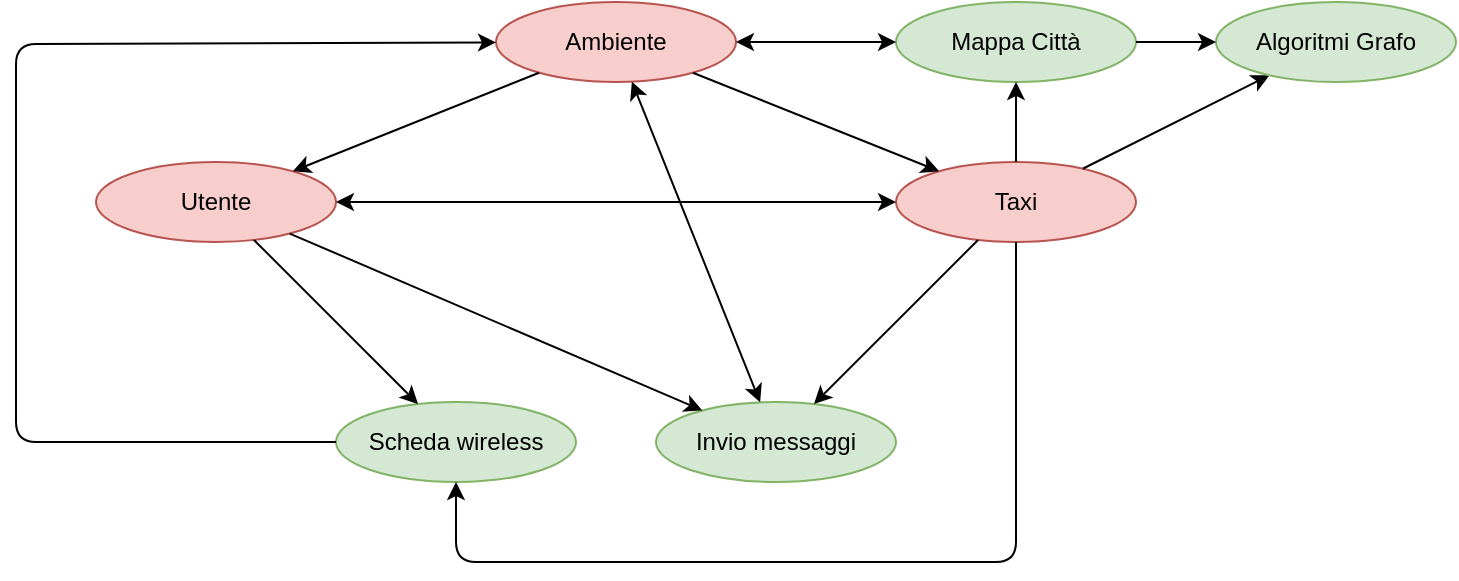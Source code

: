 <mxfile version="12.9.3" type="device"><diagram id="goIGYOIiu6fr8bYWdelc" name="Page-1"><mxGraphModel dx="1422" dy="822" grid="1" gridSize="10" guides="1" tooltips="1" connect="1" arrows="1" fold="1" page="1" pageScale="1" pageWidth="827" pageHeight="1169" math="0" shadow="0"><root><mxCell id="0"/><mxCell id="1" parent="0"/><mxCell id="eClC10NPuCbREQHwcLqU-1" value="Invio messaggi" style="ellipse;whiteSpace=wrap;html=1;fillColor=#d5e8d4;strokeColor=#82b366;" vertex="1" parent="1"><mxGeometry x="360" y="240" width="120" height="40" as="geometry"/></mxCell><mxCell id="eClC10NPuCbREQHwcLqU-2" value="Scheda wireless" style="ellipse;whiteSpace=wrap;html=1;fillColor=#d5e8d4;strokeColor=#82b366;" vertex="1" parent="1"><mxGeometry x="200" y="240" width="120" height="40" as="geometry"/></mxCell><mxCell id="eClC10NPuCbREQHwcLqU-3" value="Taxi" style="ellipse;whiteSpace=wrap;html=1;fillColor=#f8cecc;strokeColor=#b85450;" vertex="1" parent="1"><mxGeometry x="480" y="120" width="120" height="40" as="geometry"/></mxCell><mxCell id="eClC10NPuCbREQHwcLqU-4" value="Utente" style="ellipse;whiteSpace=wrap;html=1;fillColor=#f8cecc;strokeColor=#b85450;" vertex="1" parent="1"><mxGeometry x="80" y="120" width="120" height="40" as="geometry"/></mxCell><mxCell id="eClC10NPuCbREQHwcLqU-5" value="Ambiente" style="ellipse;whiteSpace=wrap;html=1;fillColor=#f8cecc;strokeColor=#b85450;" vertex="1" parent="1"><mxGeometry x="280" y="40" width="120" height="40" as="geometry"/></mxCell><mxCell id="eClC10NPuCbREQHwcLqU-6" value="Mappa Città" style="ellipse;whiteSpace=wrap;html=1;fillColor=#d5e8d4;strokeColor=#82b366;" vertex="1" parent="1"><mxGeometry x="480" y="40" width="120" height="40" as="geometry"/></mxCell><mxCell id="eClC10NPuCbREQHwcLqU-7" value="" style="endArrow=classic;html=1;" edge="1" parent="1" source="eClC10NPuCbREQHwcLqU-5" target="eClC10NPuCbREQHwcLqU-4"><mxGeometry width="50" height="50" relative="1" as="geometry"><mxPoint x="-120" y="160" as="sourcePoint"/><mxPoint x="-260" y="20" as="targetPoint"/></mxGeometry></mxCell><mxCell id="eClC10NPuCbREQHwcLqU-8" value="" style="endArrow=classic;html=1;" edge="1" parent="1" source="eClC10NPuCbREQHwcLqU-4" target="eClC10NPuCbREQHwcLqU-2"><mxGeometry width="50" height="50" relative="1" as="geometry"><mxPoint x="-26.324" y="348.947" as="sourcePoint"/><mxPoint x="-30" y="370" as="targetPoint"/></mxGeometry></mxCell><mxCell id="eClC10NPuCbREQHwcLqU-9" value="" style="endArrow=classic;html=1;" edge="1" parent="1" source="eClC10NPuCbREQHwcLqU-3" target="eClC10NPuCbREQHwcLqU-2"><mxGeometry width="50" height="50" relative="1" as="geometry"><mxPoint x="-10" y="400" as="sourcePoint"/><mxPoint x="160" y="370" as="targetPoint"/><Array as="points"><mxPoint x="540" y="320"/><mxPoint x="260" y="320"/></Array></mxGeometry></mxCell><mxCell id="eClC10NPuCbREQHwcLqU-10" value="" style="endArrow=classic;html=1;" edge="1" parent="1" source="eClC10NPuCbREQHwcLqU-4" target="eClC10NPuCbREQHwcLqU-1"><mxGeometry width="50" height="50" relative="1" as="geometry"><mxPoint x="3.664" y="337.435" as="sourcePoint"/><mxPoint x="170" y="540" as="targetPoint"/></mxGeometry></mxCell><mxCell id="eClC10NPuCbREQHwcLqU-11" value="" style="endArrow=classic;html=1;" edge="1" parent="1" source="eClC10NPuCbREQHwcLqU-3" target="eClC10NPuCbREQHwcLqU-1"><mxGeometry width="50" height="50" relative="1" as="geometry"><mxPoint x="350" y="450" as="sourcePoint"/><mxPoint x="400" y="400" as="targetPoint"/></mxGeometry></mxCell><mxCell id="eClC10NPuCbREQHwcLqU-12" value="" style="endArrow=classic;html=1;" edge="1" parent="1" source="eClC10NPuCbREQHwcLqU-3" target="eClC10NPuCbREQHwcLqU-15"><mxGeometry width="50" height="50" relative="1" as="geometry"><mxPoint x="410" y="420" as="sourcePoint"/><mxPoint x="460" y="370" as="targetPoint"/></mxGeometry></mxCell><mxCell id="eClC10NPuCbREQHwcLqU-13" value="" style="endArrow=classic;html=1;" edge="1" parent="1" source="eClC10NPuCbREQHwcLqU-5" target="eClC10NPuCbREQHwcLqU-3"><mxGeometry width="50" height="50" relative="1" as="geometry"><mxPoint x="90" y="150" as="sourcePoint"/><mxPoint x="360" y="80" as="targetPoint"/></mxGeometry></mxCell><mxCell id="eClC10NPuCbREQHwcLqU-14" value="" style="endArrow=classic;html=1;" edge="1" parent="1" source="eClC10NPuCbREQHwcLqU-2" target="eClC10NPuCbREQHwcLqU-5"><mxGeometry width="50" height="50" relative="1" as="geometry"><mxPoint x="140" y="180" as="sourcePoint"/><mxPoint x="190" y="130" as="targetPoint"/><Array as="points"><mxPoint x="40" y="260"/><mxPoint x="40" y="61"/></Array></mxGeometry></mxCell><mxCell id="eClC10NPuCbREQHwcLqU-15" value="Algoritmi Grafo" style="ellipse;whiteSpace=wrap;html=1;fillColor=#d5e8d4;strokeColor=#82b366;" vertex="1" parent="1"><mxGeometry x="640" y="40" width="120" height="40" as="geometry"/></mxCell><mxCell id="eClC10NPuCbREQHwcLqU-16" value="" style="endArrow=classic;html=1;strokeColor=#000000;" edge="1" parent="1" source="eClC10NPuCbREQHwcLqU-3" target="eClC10NPuCbREQHwcLqU-6"><mxGeometry width="50" height="50" relative="1" as="geometry"><mxPoint x="460" y="380" as="sourcePoint"/><mxPoint x="510" y="330" as="targetPoint"/></mxGeometry></mxCell><mxCell id="eClC10NPuCbREQHwcLqU-17" value="" style="endArrow=classic;html=1;strokeColor=#000000;" edge="1" parent="1" source="eClC10NPuCbREQHwcLqU-6" target="eClC10NPuCbREQHwcLqU-15"><mxGeometry width="50" height="50" relative="1" as="geometry"><mxPoint x="410" y="110" as="sourcePoint"/><mxPoint x="460" y="60" as="targetPoint"/></mxGeometry></mxCell><mxCell id="eClC10NPuCbREQHwcLqU-18" value="" style="endArrow=classic;startArrow=classic;html=1;" edge="1" parent="1" source="eClC10NPuCbREQHwcLqU-1" target="eClC10NPuCbREQHwcLqU-5"><mxGeometry width="50" height="50" relative="1" as="geometry"><mxPoint x="350" y="180" as="sourcePoint"/><mxPoint x="400" y="130" as="targetPoint"/></mxGeometry></mxCell><mxCell id="eClC10NPuCbREQHwcLqU-19" value="" style="endArrow=classic;startArrow=classic;html=1;" edge="1" parent="1" source="eClC10NPuCbREQHwcLqU-5" target="eClC10NPuCbREQHwcLqU-6"><mxGeometry width="50" height="50" relative="1" as="geometry"><mxPoint x="440" y="60" as="sourcePoint"/><mxPoint x="490" y="10" as="targetPoint"/></mxGeometry></mxCell><mxCell id="eClC10NPuCbREQHwcLqU-20" value="" style="endArrow=classic;startArrow=classic;html=1;" edge="1" parent="1" source="eClC10NPuCbREQHwcLqU-4" target="eClC10NPuCbREQHwcLqU-3"><mxGeometry width="50" height="50" relative="1" as="geometry"><mxPoint x="280" y="190" as="sourcePoint"/><mxPoint x="330" y="140" as="targetPoint"/></mxGeometry></mxCell></root></mxGraphModel></diagram></mxfile>